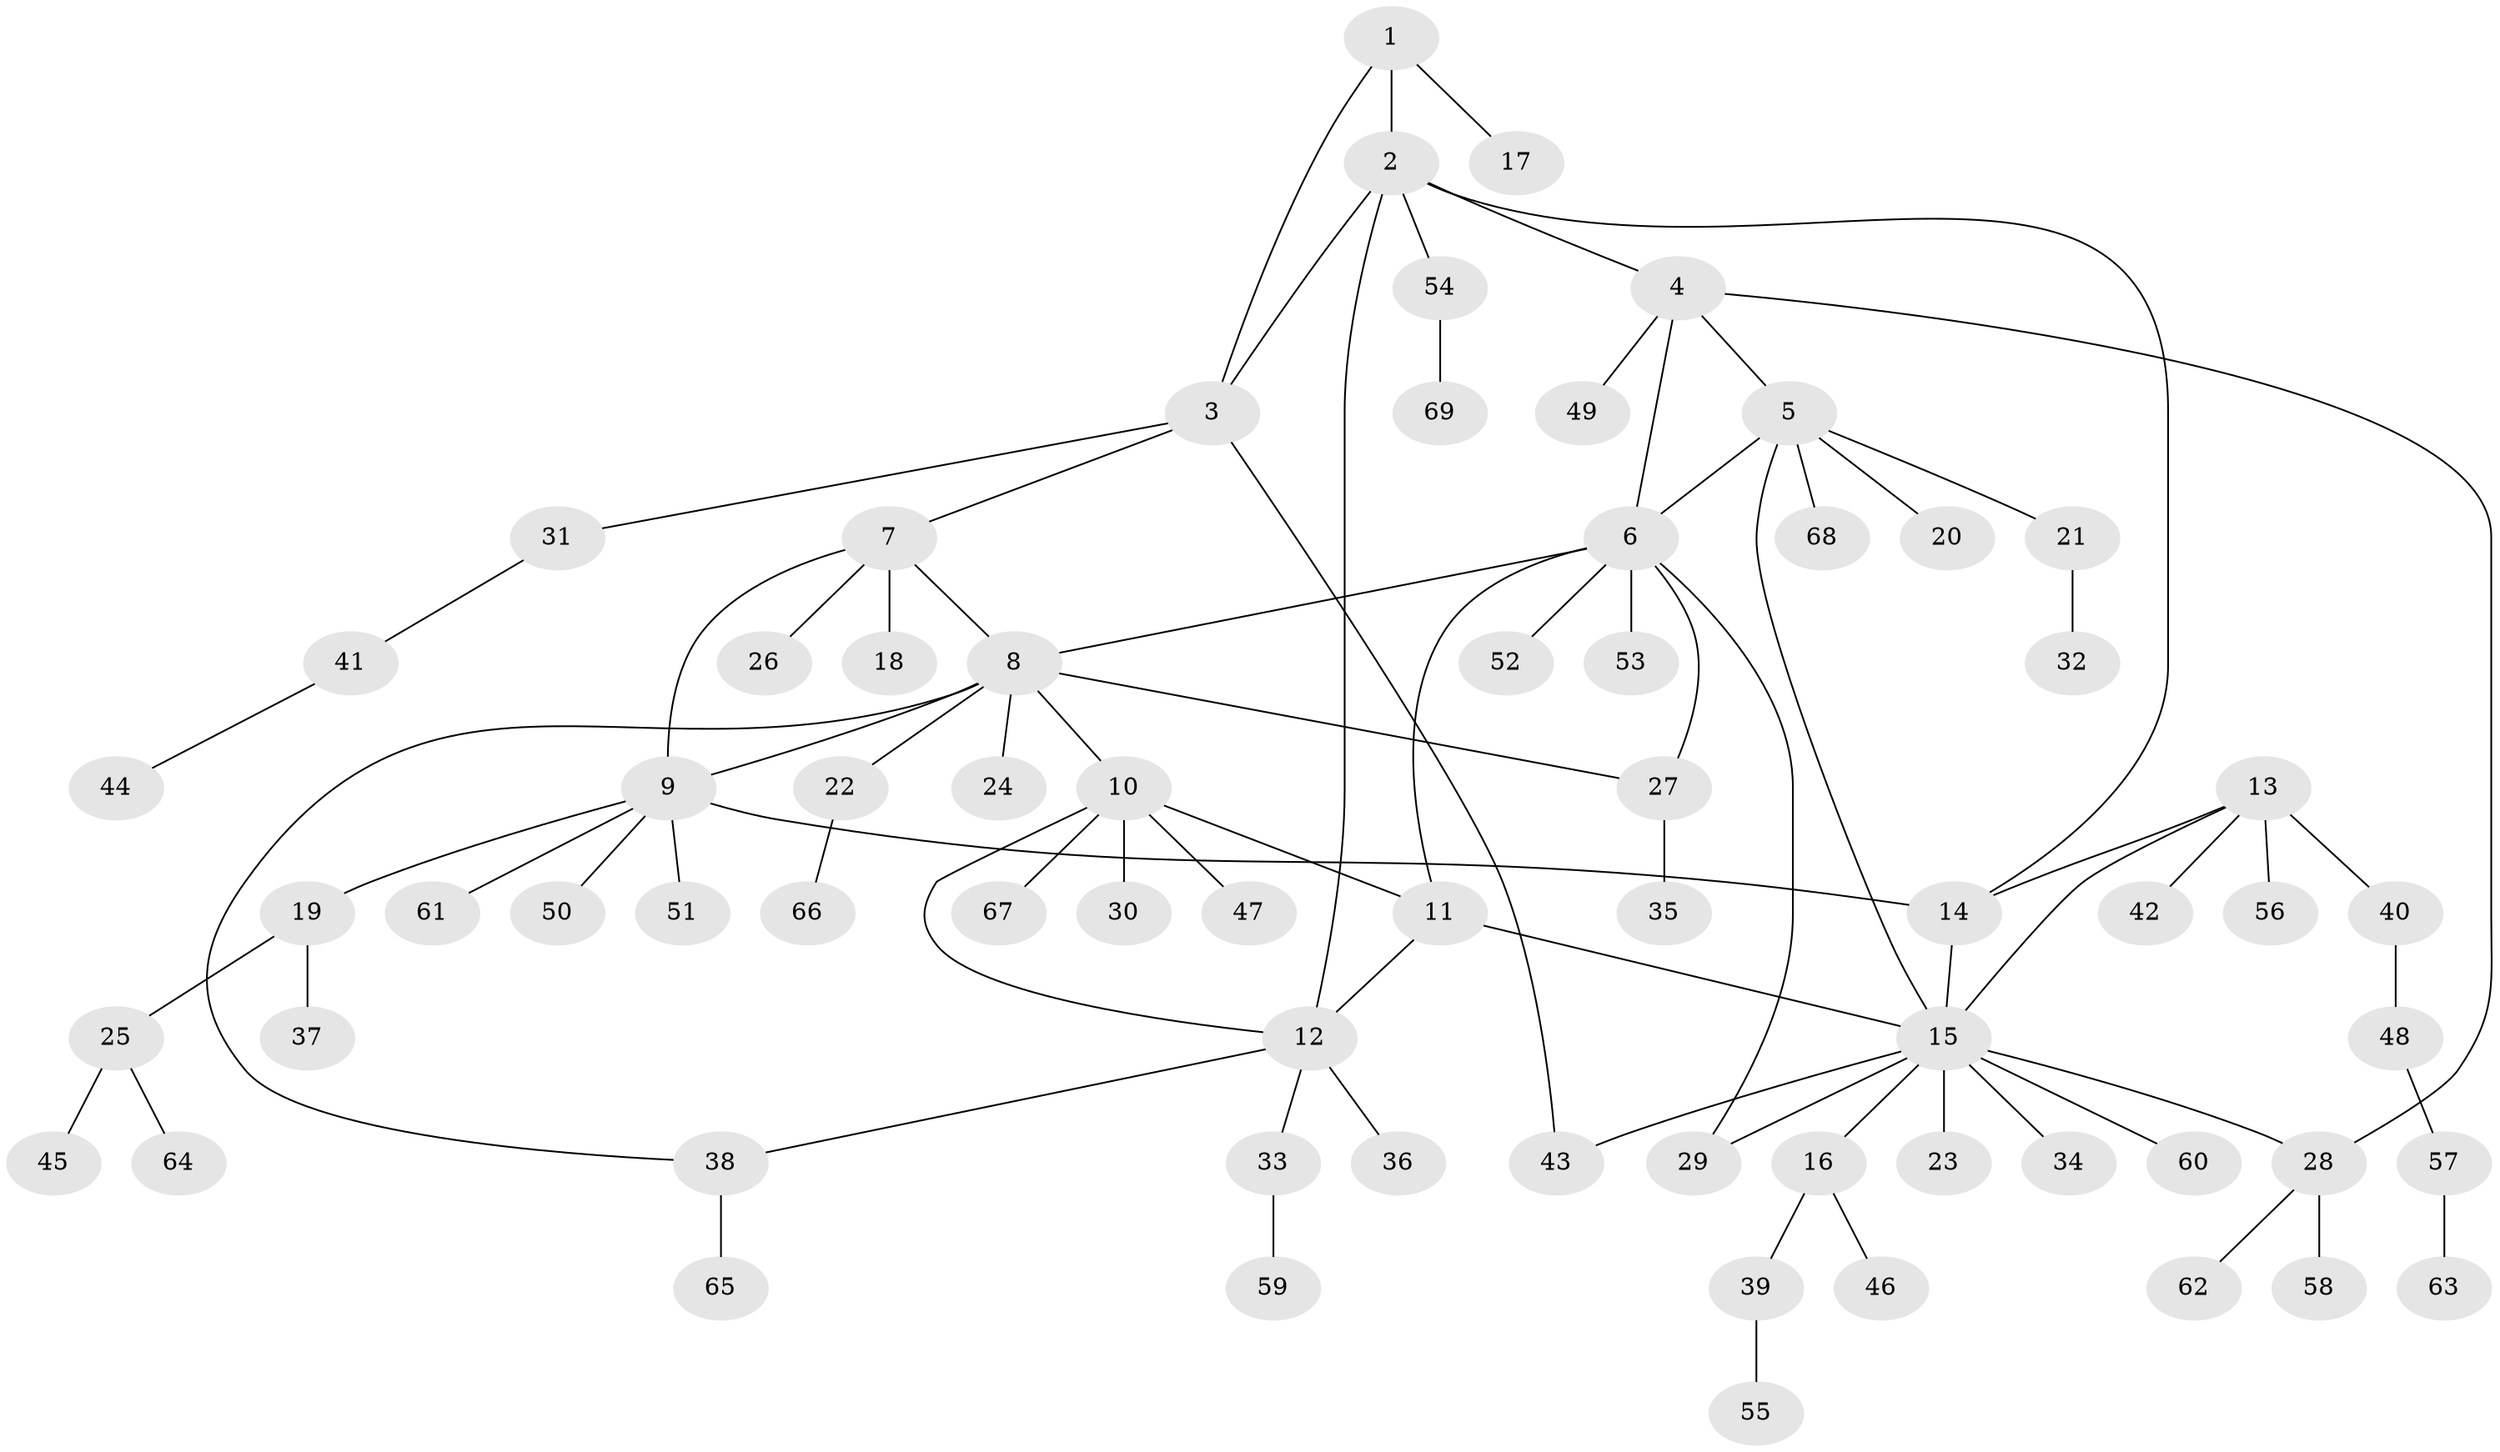 // coarse degree distribution, {4: 0.14285714285714285, 9: 0.07142857142857142, 2: 0.17857142857142858, 3: 0.07142857142857142, 6: 0.03571428571428571, 1: 0.39285714285714285, 5: 0.10714285714285714}
// Generated by graph-tools (version 1.1) at 2025/37/03/04/25 23:37:33]
// undirected, 69 vertices, 84 edges
graph export_dot {
  node [color=gray90,style=filled];
  1;
  2;
  3;
  4;
  5;
  6;
  7;
  8;
  9;
  10;
  11;
  12;
  13;
  14;
  15;
  16;
  17;
  18;
  19;
  20;
  21;
  22;
  23;
  24;
  25;
  26;
  27;
  28;
  29;
  30;
  31;
  32;
  33;
  34;
  35;
  36;
  37;
  38;
  39;
  40;
  41;
  42;
  43;
  44;
  45;
  46;
  47;
  48;
  49;
  50;
  51;
  52;
  53;
  54;
  55;
  56;
  57;
  58;
  59;
  60;
  61;
  62;
  63;
  64;
  65;
  66;
  67;
  68;
  69;
  1 -- 2;
  1 -- 3;
  1 -- 17;
  2 -- 3;
  2 -- 4;
  2 -- 12;
  2 -- 14;
  2 -- 54;
  3 -- 7;
  3 -- 31;
  3 -- 43;
  4 -- 5;
  4 -- 6;
  4 -- 28;
  4 -- 49;
  5 -- 6;
  5 -- 15;
  5 -- 20;
  5 -- 21;
  5 -- 68;
  6 -- 8;
  6 -- 11;
  6 -- 27;
  6 -- 29;
  6 -- 52;
  6 -- 53;
  7 -- 8;
  7 -- 9;
  7 -- 18;
  7 -- 26;
  8 -- 9;
  8 -- 10;
  8 -- 22;
  8 -- 24;
  8 -- 27;
  8 -- 38;
  9 -- 14;
  9 -- 19;
  9 -- 50;
  9 -- 51;
  9 -- 61;
  10 -- 11;
  10 -- 12;
  10 -- 30;
  10 -- 47;
  10 -- 67;
  11 -- 12;
  11 -- 15;
  12 -- 33;
  12 -- 36;
  12 -- 38;
  13 -- 14;
  13 -- 15;
  13 -- 40;
  13 -- 42;
  13 -- 56;
  14 -- 15;
  15 -- 16;
  15 -- 23;
  15 -- 28;
  15 -- 29;
  15 -- 34;
  15 -- 43;
  15 -- 60;
  16 -- 39;
  16 -- 46;
  19 -- 25;
  19 -- 37;
  21 -- 32;
  22 -- 66;
  25 -- 45;
  25 -- 64;
  27 -- 35;
  28 -- 58;
  28 -- 62;
  31 -- 41;
  33 -- 59;
  38 -- 65;
  39 -- 55;
  40 -- 48;
  41 -- 44;
  48 -- 57;
  54 -- 69;
  57 -- 63;
}
